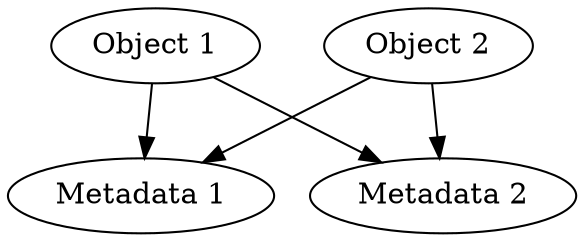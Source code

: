 digraph metadata {


	object1 [label="Object 1"];
	object2 [label="Object 2"];

	metadata1 [label="Metadata 1"];
	metadata2 [label="Metadata 2"];

	object1 -> metadata1;
	object2 -> metadata1;
	object1 -> metadata2;
	object2 -> metadata2;

}